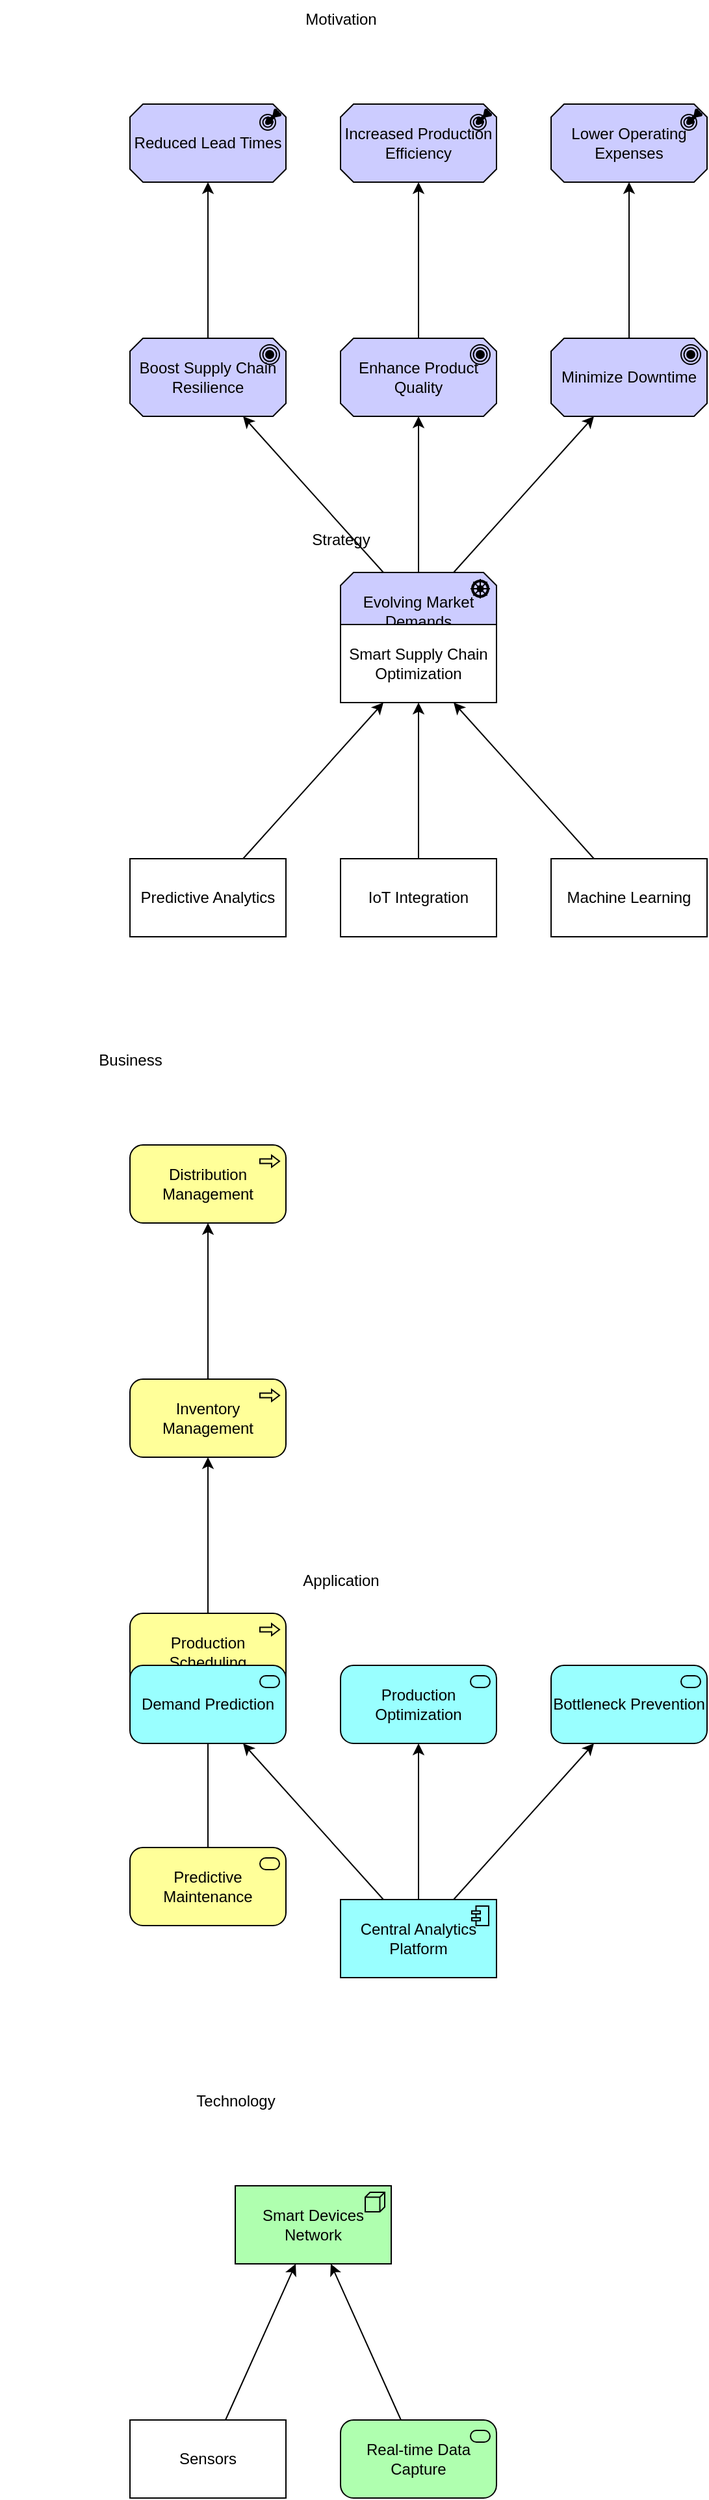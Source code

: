 <?xml version='1.0' encoding='UTF-8'?>
<mxfile version="1.0" encoding="UTF-8"><diagram name="ArchiMate Model" id="archimate_diagram"><mxGraphModel dx="1050" dy="522" grid="1" gridSize="10"><root><mxCell id="0" /><mxCell id="1" parent="0" /><mxCell id="label_Motivation" value="Motivation" style="text;html=1;align=center;verticalAlign=middle;resizable=0;points=[];" vertex="1" parent="1"><mxGeometry x="189.0" y="38.0" width="200" height="30" as="geometry" /></mxCell><mxCell id="elem_m1" value="Boost Supply Chain Resilience" style="html=1;outlineConnect=0;whiteSpace=wrap;fillColor=#CCCCFF;shape=mxgraph.archimate3.application;appType=goal;archiType=oct;" vertex="1" parent="1"><mxGeometry x="127.0" y="298.0" width="120" height="60" as="geometry" /></mxCell><mxCell id="elem_m2" value="Enhance Product Quality" style="html=1;outlineConnect=0;whiteSpace=wrap;fillColor=#CCCCFF;shape=mxgraph.archimate3.application;appType=goal;archiType=oct;" vertex="1" parent="1"><mxGeometry x="289.0" y="298.0" width="120" height="60" as="geometry" /></mxCell><mxCell id="elem_m3" value="Minimize Downtime" style="html=1;outlineConnect=0;whiteSpace=wrap;fillColor=#CCCCFF;shape=mxgraph.archimate3.application;appType=goal;archiType=oct;" vertex="1" parent="1"><mxGeometry x="451.0" y="298.0" width="120" height="60" as="geometry" /></mxCell><mxCell id="elem_m4" value="Evolving Market Demands" style="html=1;outlineConnect=0;whiteSpace=wrap;fillColor=#CCCCFF;shape=mxgraph.archimate3.application;appType=driver;archiType=oct;" vertex="1" parent="1"><mxGeometry x="289.0" y="478.0" width="120" height="60" as="geometry" /></mxCell><mxCell id="elem_m5" value="Reduced Lead Times" style="html=1;outlineConnect=0;whiteSpace=wrap;fillColor=#CCCCFF;shape=mxgraph.archimate3.application;appType=outcome;archiType=oct;" vertex="1" parent="1"><mxGeometry x="127.0" y="118.0" width="120" height="60" as="geometry" /></mxCell><mxCell id="elem_m6" value="Increased Production Efficiency" style="html=1;outlineConnect=0;whiteSpace=wrap;fillColor=#CCCCFF;shape=mxgraph.archimate3.application;appType=outcome;archiType=oct;" vertex="1" parent="1"><mxGeometry x="289.0" y="118.0" width="120" height="60" as="geometry" /></mxCell><mxCell id="elem_m7" value="Lower Operating Expenses" style="html=1;outlineConnect=0;whiteSpace=wrap;fillColor=#CCCCFF;shape=mxgraph.archimate3.application;appType=outcome;archiType=oct;" vertex="1" parent="1"><mxGeometry x="451.0" y="118.0" width="120" height="60" as="geometry" /></mxCell><mxCell id="conn_elem_m4_elem_m1" style="html=1;shape=mxgraph.archimate3.relationship;archiType=influence;" edge="1" source="elem_m4" target="elem_m1" parent="1"><mxGeometry relative="1" as="geometry" /></mxCell><mxCell id="conn_elem_m4_elem_m2" style="html=1;shape=mxgraph.archimate3.relationship;archiType=influence;" edge="1" source="elem_m4" target="elem_m2" parent="1"><mxGeometry relative="1" as="geometry" /></mxCell><mxCell id="conn_elem_m4_elem_m3" style="html=1;shape=mxgraph.archimate3.relationship;archiType=influence;" edge="1" source="elem_m4" target="elem_m3" parent="1"><mxGeometry relative="1" as="geometry" /></mxCell><mxCell id="conn_elem_m1_elem_m5" style="html=1;shape=mxgraph.archimate3.relationship;archiType=influence;" edge="1" source="elem_m1" target="elem_m5" parent="1"><mxGeometry relative="1" as="geometry" /></mxCell><mxCell id="conn_elem_m2_elem_m6" style="html=1;shape=mxgraph.archimate3.relationship;archiType=influence;" edge="1" source="elem_m2" target="elem_m6" parent="1"><mxGeometry relative="1" as="geometry" /></mxCell><mxCell id="conn_elem_m3_elem_m7" style="html=1;shape=mxgraph.archimate3.relationship;archiType=influence;" edge="1" source="elem_m3" target="elem_m7" parent="1"><mxGeometry relative="1" as="geometry" /></mxCell><mxCell id="label_Strategy" value="Strategy" style="text;html=1;align=center;verticalAlign=middle;resizable=0;points=[];" vertex="1" parent="1"><mxGeometry x="189.0" y="438.0" width="200" height="30" as="geometry" /></mxCell><mxCell id="elem_s1" value="Predictive Analytics" style="html=1;outlineConnect=0;whiteSpace=wrap;fillColor=#FFFFFF;shape=mxgraph.archimate3.rectangle;" vertex="1" parent="1"><mxGeometry x="127.0" y="698.0" width="120" height="60" as="geometry" /></mxCell><mxCell id="elem_s2" value="IoT Integration" style="html=1;outlineConnect=0;whiteSpace=wrap;fillColor=#FFFFFF;shape=mxgraph.archimate3.rectangle;" vertex="1" parent="1"><mxGeometry x="289.0" y="698.0" width="120" height="60" as="geometry" /></mxCell><mxCell id="elem_s3" value="Machine Learning" style="html=1;outlineConnect=0;whiteSpace=wrap;fillColor=#FFFFFF;shape=mxgraph.archimate3.rectangle;" vertex="1" parent="1"><mxGeometry x="451.0" y="698.0" width="120" height="60" as="geometry" /></mxCell><mxCell id="elem_s4" value="Smart Supply Chain Optimization" style="html=1;outlineConnect=0;whiteSpace=wrap;fillColor=#FFFFFF;shape=mxgraph.archimate3.rectangle;" vertex="1" parent="1"><mxGeometry x="289.0" y="518.0" width="120" height="60" as="geometry" /></mxCell><mxCell id="conn_elem_s1_elem_s4" style="html=1;shape=mxgraph.archimate3.relationship;archiType=assignment;" edge="1" source="elem_s1" target="elem_s4" parent="1"><mxGeometry relative="1" as="geometry" /></mxCell><mxCell id="conn_elem_s2_elem_s4" style="html=1;shape=mxgraph.archimate3.relationship;archiType=assignment;" edge="1" source="elem_s2" target="elem_s4" parent="1"><mxGeometry relative="1" as="geometry" /></mxCell><mxCell id="conn_elem_s3_elem_s4" style="html=1;shape=mxgraph.archimate3.relationship;archiType=assignment;" edge="1" source="elem_s3" target="elem_s4" parent="1"><mxGeometry relative="1" as="geometry" /></mxCell><mxCell id="label_Business" value="Business" style="text;html=1;align=center;verticalAlign=middle;resizable=0;points=[];" vertex="1" parent="1"><mxGeometry x="27.0" y="838.0" width="200" height="30" as="geometry" /></mxCell><mxCell id="elem_b1" value="Production Scheduling" style="html=1;outlineConnect=0;whiteSpace=wrap;fillColor=#ffff99;shape=mxgraph.archimate3.application;appType=proc;archiType=rounded;" vertex="1" parent="1"><mxGeometry x="127.0" y="1278.0" width="120" height="60" as="geometry" /></mxCell><mxCell id="elem_b2" value="Inventory Management" style="html=1;outlineConnect=0;whiteSpace=wrap;fillColor=#ffff99;shape=mxgraph.archimate3.application;appType=proc;archiType=rounded;" vertex="1" parent="1"><mxGeometry x="127.0" y="1098.0" width="120" height="60" as="geometry" /></mxCell><mxCell id="elem_b3" value="Distribution Management" style="html=1;outlineConnect=0;whiteSpace=wrap;fillColor=#ffff99;shape=mxgraph.archimate3.application;appType=proc;archiType=rounded;" vertex="1" parent="1"><mxGeometry x="127.0" y="918.0" width="120" height="60" as="geometry" /></mxCell><mxCell id="elem_b4" value="Predictive Maintenance" style="html=1;outlineConnect=0;whiteSpace=wrap;fillColor=#ffff99;shape=mxgraph.archimate3.application;appType=serv;archiType=rounded;" vertex="1" parent="1"><mxGeometry x="127.0" y="1458.0" width="120" height="60" as="geometry" /></mxCell><mxCell id="conn_elem_b1_elem_b2" style="html=1;shape=mxgraph.archimate3.relationship;archiType=association;" edge="1" source="elem_b1" target="elem_b2" parent="1"><mxGeometry relative="1" as="geometry" /></mxCell><mxCell id="conn_elem_b2_elem_b3" style="html=1;shape=mxgraph.archimate3.relationship;archiType=association;" edge="1" source="elem_b2" target="elem_b3" parent="1"><mxGeometry relative="1" as="geometry" /></mxCell><mxCell id="conn_elem_b4_elem_b1" style="html=1;shape=mxgraph.archimate3.relationship;archiType=serving;" edge="1" source="elem_b4" target="elem_b1" parent="1"><mxGeometry relative="1" as="geometry" /></mxCell><mxCell id="label_Application" value="Application" style="text;html=1;align=center;verticalAlign=middle;resizable=0;points=[];" vertex="1" parent="1"><mxGeometry x="189.0" y="1238.0" width="200" height="30" as="geometry" /></mxCell><mxCell id="elem_a1" value="Central Analytics Platform" style="html=1;outlineConnect=0;whiteSpace=wrap;fillColor=#99ffff;shape=mxgraph.archimate3.application;appType=comp;archiType=square;" vertex="1" parent="1"><mxGeometry x="289.0" y="1498.0" width="120" height="60" as="geometry" /></mxCell><mxCell id="elem_a2" value="Demand Prediction" style="html=1;outlineConnect=0;whiteSpace=wrap;fillColor=#99ffff;shape=mxgraph.archimate3.application;appType=serv;archiType=rounded;" vertex="1" parent="1"><mxGeometry x="127.0" y="1318.0" width="120" height="60" as="geometry" /></mxCell><mxCell id="elem_a3" value="Production Optimization" style="html=1;outlineConnect=0;whiteSpace=wrap;fillColor=#99ffff;shape=mxgraph.archimate3.application;appType=serv;archiType=rounded;" vertex="1" parent="1"><mxGeometry x="289.0" y="1318.0" width="120" height="60" as="geometry" /></mxCell><mxCell id="elem_a4" value="Bottleneck Prevention" style="html=1;outlineConnect=0;whiteSpace=wrap;fillColor=#99ffff;shape=mxgraph.archimate3.application;appType=serv;archiType=rounded;" vertex="1" parent="1"><mxGeometry x="451.0" y="1318.0" width="120" height="60" as="geometry" /></mxCell><mxCell id="conn_elem_a1_elem_a2" style="html=1;shape=mxgraph.archimate3.relationship;archiType=serving;" edge="1" source="elem_a1" target="elem_a2" parent="1"><mxGeometry relative="1" as="geometry" /></mxCell><mxCell id="conn_elem_a1_elem_a3" style="html=1;shape=mxgraph.archimate3.relationship;archiType=serving;" edge="1" source="elem_a1" target="elem_a3" parent="1"><mxGeometry relative="1" as="geometry" /></mxCell><mxCell id="conn_elem_a1_elem_a4" style="html=1;shape=mxgraph.archimate3.relationship;archiType=serving;" edge="1" source="elem_a1" target="elem_a4" parent="1"><mxGeometry relative="1" as="geometry" /></mxCell><mxCell id="label_Technology" value="Technology" style="text;html=1;align=center;verticalAlign=middle;resizable=0;points=[];" vertex="1" parent="1"><mxGeometry x="108.0" y="1638.0" width="200" height="30" as="geometry" /></mxCell><mxCell id="elem_t1" value="Smart Devices Network" style="html=1;outlineConnect=0;whiteSpace=wrap;fillColor=#AFFFAF;shape=mxgraph.archimate3.application;appType=node;archiType=square;" vertex="1" parent="1"><mxGeometry x="208.0" y="1718.0" width="120" height="60" as="geometry" /></mxCell><mxCell id="elem_t2" value="Sensors" style="html=1;outlineConnect=0;whiteSpace=wrap;fillColor=#FFFFFF;shape=mxgraph.archimate3.rectangle;" vertex="1" parent="1"><mxGeometry x="127.0" y="1898.0" width="120" height="60" as="geometry" /></mxCell><mxCell id="elem_t3" value="Real-time Data Capture" style="html=1;outlineConnect=0;whiteSpace=wrap;fillColor=#AFFFAF;shape=mxgraph.archimate3.application;appType=serv;archiType=rounded;" vertex="1" parent="1"><mxGeometry x="289.0" y="1898.0" width="120" height="60" as="geometry" /></mxCell><mxCell id="conn_elem_t2_elem_t1" style="html=1;shape=mxgraph.archimate3.relationship;archiType=association;" edge="1" source="elem_t2" target="elem_t1" parent="1"><mxGeometry relative="1" as="geometry" /></mxCell><mxCell id="conn_elem_t3_elem_t1" style="html=1;shape=mxgraph.archimate3.relationship;archiType=serving;" edge="1" source="elem_t3" target="elem_t1" parent="1"><mxGeometry relative="1" as="geometry" /></mxCell></root></mxGraphModel></diagram></mxfile>
